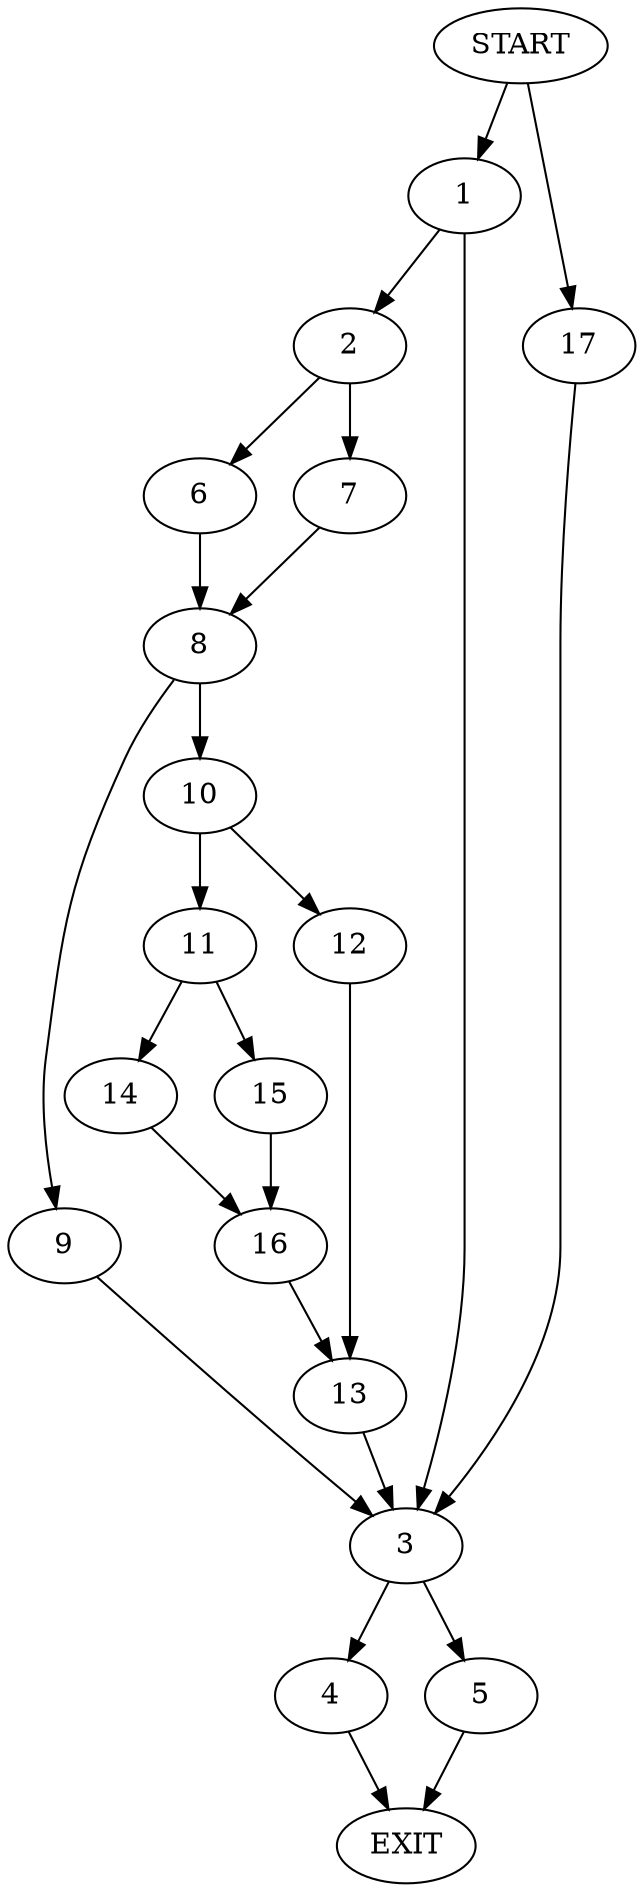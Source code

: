 digraph {
0 [label="START"]
18 [label="EXIT"]
0 -> 1
1 -> 2
1 -> 3
3 -> 4
3 -> 5
2 -> 6
2 -> 7
7 -> 8
6 -> 8
8 -> 9
8 -> 10
10 -> 11
10 -> 12
9 -> 3
12 -> 13
11 -> 14
11 -> 15
13 -> 3
14 -> 16
15 -> 16
16 -> 13
0 -> 17
17 -> 3
4 -> 18
5 -> 18
}
